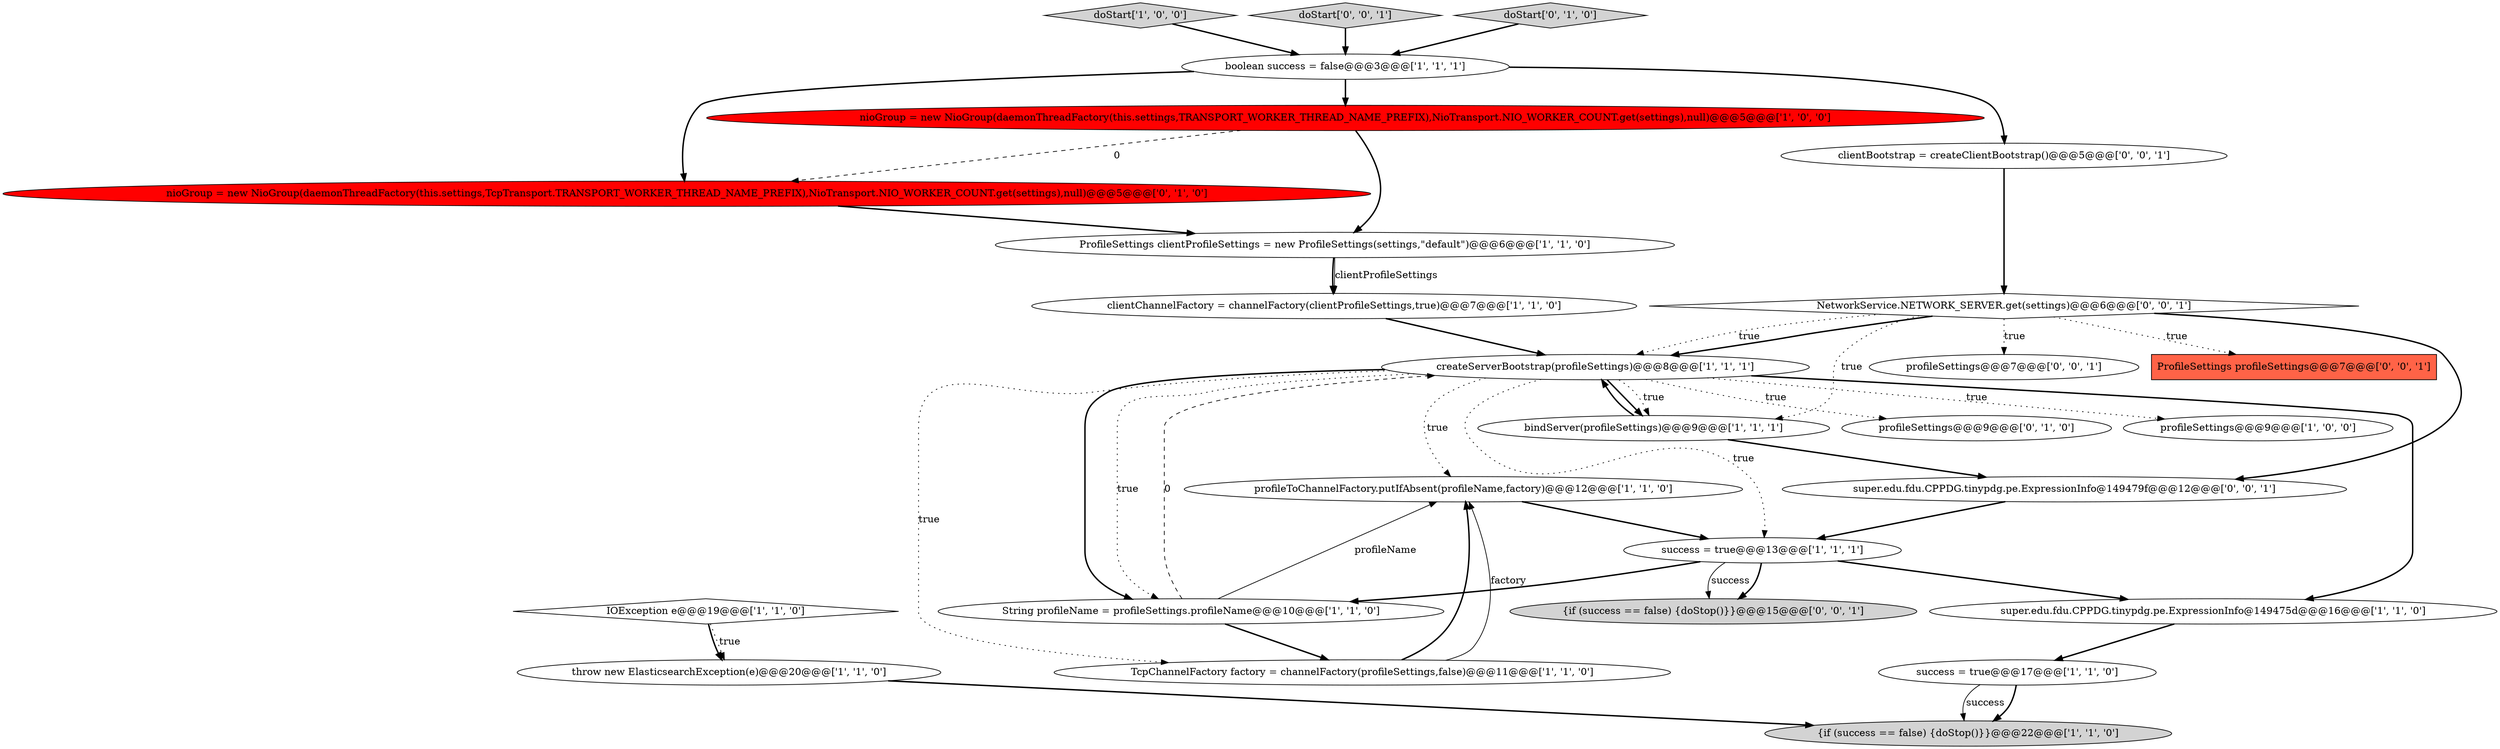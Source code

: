 digraph {
8 [style = filled, label = "createServerBootstrap(profileSettings)@@@8@@@['1', '1', '1']", fillcolor = white, shape = ellipse image = "AAA0AAABBB1BBB"];
24 [style = filled, label = "clientBootstrap = createClientBootstrap()@@@5@@@['0', '0', '1']", fillcolor = white, shape = ellipse image = "AAA0AAABBB3BBB"];
3 [style = filled, label = "boolean success = false@@@3@@@['1', '1', '1']", fillcolor = white, shape = ellipse image = "AAA0AAABBB1BBB"];
2 [style = filled, label = "super.edu.fdu.CPPDG.tinypdg.pe.ExpressionInfo@149475d@@@16@@@['1', '1', '0']", fillcolor = white, shape = ellipse image = "AAA0AAABBB1BBB"];
13 [style = filled, label = "clientChannelFactory = channelFactory(clientProfileSettings,true)@@@7@@@['1', '1', '0']", fillcolor = white, shape = ellipse image = "AAA0AAABBB1BBB"];
18 [style = filled, label = "profileSettings@@@9@@@['0', '1', '0']", fillcolor = white, shape = ellipse image = "AAA0AAABBB2BBB"];
1 [style = filled, label = "profileToChannelFactory.putIfAbsent(profileName,factory)@@@12@@@['1', '1', '0']", fillcolor = white, shape = ellipse image = "AAA0AAABBB1BBB"];
12 [style = filled, label = "nioGroup = new NioGroup(daemonThreadFactory(this.settings,TRANSPORT_WORKER_THREAD_NAME_PREFIX),NioTransport.NIO_WORKER_COUNT.get(settings),null)@@@5@@@['1', '0', '0']", fillcolor = red, shape = ellipse image = "AAA1AAABBB1BBB"];
6 [style = filled, label = "profileSettings@@@9@@@['1', '0', '0']", fillcolor = white, shape = ellipse image = "AAA0AAABBB1BBB"];
16 [style = filled, label = "throw new ElasticsearchException(e)@@@20@@@['1', '1', '0']", fillcolor = white, shape = ellipse image = "AAA0AAABBB1BBB"];
7 [style = filled, label = "success = true@@@17@@@['1', '1', '0']", fillcolor = white, shape = ellipse image = "AAA0AAABBB1BBB"];
11 [style = filled, label = "doStart['1', '0', '0']", fillcolor = lightgray, shape = diamond image = "AAA0AAABBB1BBB"];
20 [style = filled, label = "profileSettings@@@7@@@['0', '0', '1']", fillcolor = white, shape = ellipse image = "AAA0AAABBB3BBB"];
14 [style = filled, label = "IOException e@@@19@@@['1', '1', '0']", fillcolor = white, shape = diamond image = "AAA0AAABBB1BBB"];
5 [style = filled, label = "success = true@@@13@@@['1', '1', '1']", fillcolor = white, shape = ellipse image = "AAA0AAABBB1BBB"];
10 [style = filled, label = "{if (success == false) {doStop()}}@@@22@@@['1', '1', '0']", fillcolor = lightgray, shape = ellipse image = "AAA0AAABBB1BBB"];
26 [style = filled, label = "NetworkService.NETWORK_SERVER.get(settings)@@@6@@@['0', '0', '1']", fillcolor = white, shape = diamond image = "AAA0AAABBB3BBB"];
25 [style = filled, label = "doStart['0', '0', '1']", fillcolor = lightgray, shape = diamond image = "AAA0AAABBB3BBB"];
19 [style = filled, label = "doStart['0', '1', '0']", fillcolor = lightgray, shape = diamond image = "AAA0AAABBB2BBB"];
23 [style = filled, label = "{if (success == false) {doStop()}}@@@15@@@['0', '0', '1']", fillcolor = lightgray, shape = ellipse image = "AAA0AAABBB3BBB"];
17 [style = filled, label = "nioGroup = new NioGroup(daemonThreadFactory(this.settings,TcpTransport.TRANSPORT_WORKER_THREAD_NAME_PREFIX),NioTransport.NIO_WORKER_COUNT.get(settings),null)@@@5@@@['0', '1', '0']", fillcolor = red, shape = ellipse image = "AAA1AAABBB2BBB"];
21 [style = filled, label = "ProfileSettings profileSettings@@@7@@@['0', '0', '1']", fillcolor = tomato, shape = box image = "AAA0AAABBB3BBB"];
15 [style = filled, label = "bindServer(profileSettings)@@@9@@@['1', '1', '1']", fillcolor = white, shape = ellipse image = "AAA0AAABBB1BBB"];
0 [style = filled, label = "ProfileSettings clientProfileSettings = new ProfileSettings(settings,\"default\")@@@6@@@['1', '1', '0']", fillcolor = white, shape = ellipse image = "AAA0AAABBB1BBB"];
4 [style = filled, label = "TcpChannelFactory factory = channelFactory(profileSettings,false)@@@11@@@['1', '1', '0']", fillcolor = white, shape = ellipse image = "AAA0AAABBB1BBB"];
9 [style = filled, label = "String profileName = profileSettings.profileName@@@10@@@['1', '1', '0']", fillcolor = white, shape = ellipse image = "AAA0AAABBB1BBB"];
22 [style = filled, label = "super.edu.fdu.CPPDG.tinypdg.pe.ExpressionInfo@149479f@@@12@@@['0', '0', '1']", fillcolor = white, shape = ellipse image = "AAA0AAABBB3BBB"];
1->5 [style = bold, label=""];
14->16 [style = bold, label=""];
9->1 [style = solid, label="profileName"];
26->8 [style = dotted, label="true"];
8->15 [style = bold, label=""];
0->13 [style = bold, label=""];
5->9 [style = bold, label=""];
5->23 [style = bold, label=""];
3->24 [style = bold, label=""];
7->10 [style = bold, label=""];
16->10 [style = bold, label=""];
9->4 [style = bold, label=""];
25->3 [style = bold, label=""];
12->17 [style = dashed, label="0"];
8->15 [style = dotted, label="true"];
5->23 [style = solid, label="success"];
26->20 [style = dotted, label="true"];
26->8 [style = bold, label=""];
3->12 [style = bold, label=""];
9->8 [style = dashed, label="0"];
12->0 [style = bold, label=""];
22->5 [style = bold, label=""];
8->4 [style = dotted, label="true"];
26->22 [style = bold, label=""];
15->22 [style = bold, label=""];
14->16 [style = dotted, label="true"];
7->10 [style = solid, label="success"];
8->1 [style = dotted, label="true"];
24->26 [style = bold, label=""];
5->2 [style = bold, label=""];
17->0 [style = bold, label=""];
4->1 [style = solid, label="factory"];
8->6 [style = dotted, label="true"];
8->2 [style = bold, label=""];
11->3 [style = bold, label=""];
0->13 [style = solid, label="clientProfileSettings"];
8->5 [style = dotted, label="true"];
26->21 [style = dotted, label="true"];
8->9 [style = bold, label=""];
26->15 [style = dotted, label="true"];
8->18 [style = dotted, label="true"];
3->17 [style = bold, label=""];
4->1 [style = bold, label=""];
8->9 [style = dotted, label="true"];
2->7 [style = bold, label=""];
13->8 [style = bold, label=""];
19->3 [style = bold, label=""];
15->8 [style = bold, label=""];
}
